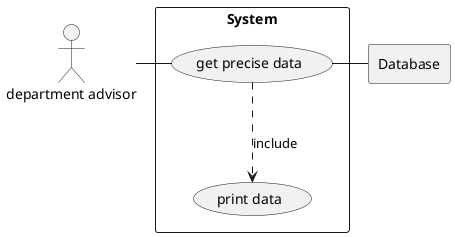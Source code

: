 @startuml

actor A as "department advisor"

rectangle Database

rectangle System {
usecase UC1 as "get precise data"
usecase UC2 as "print data"

A - UC1
UC1 - Database
UC1 ..> UC2 : include
}

@enduml